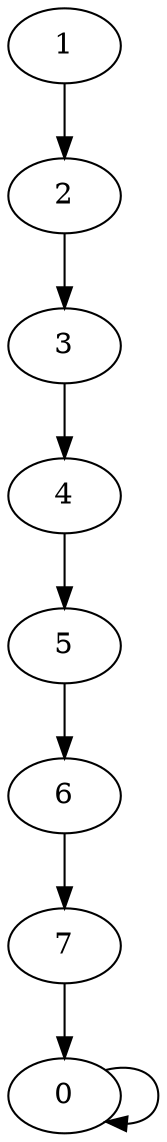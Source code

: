 digraph {
    6;
    1;
    4;
    7;
    0;
    5;
    3;
    2;
    0 -> 0;
    7 -> 0;
    1 -> 2;
    6 -> 7;
    4 -> 5;
    5 -> 6;
    2 -> 3;
    3 -> 4;
}